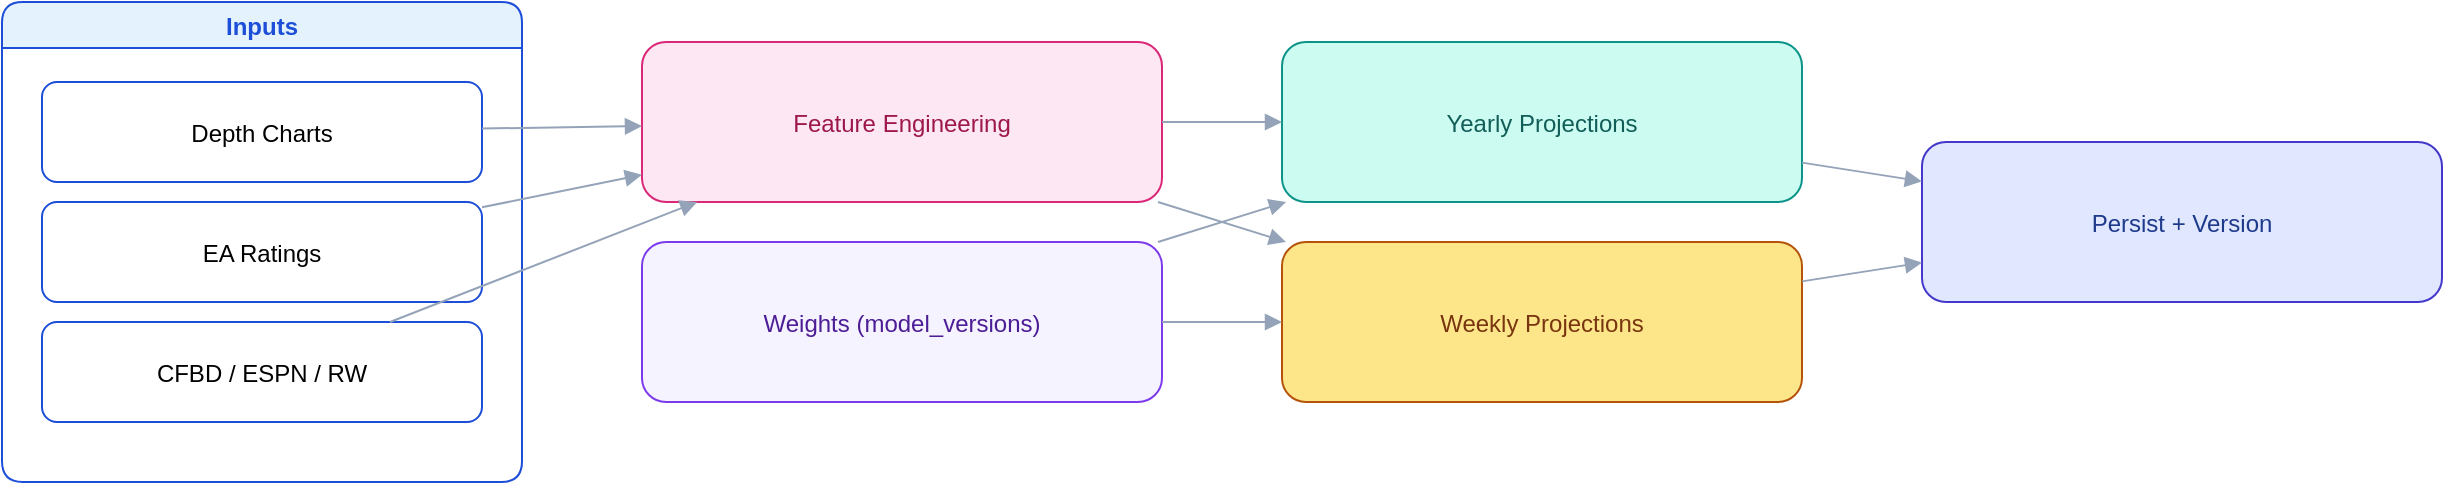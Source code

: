<mxfile version="24.7.2" type="device"><diagram id="projections" name="Projections"><mxGraphModel dx="1392" dy="850" grid="1" gridSize="10" guides="1" tooltips="1" connect="1" arrows="1" fold="1" page="1" pageScale="1" pageWidth="1920" pageHeight="1080" math="0" shadow="0"><root><mxCell id="0"/><mxCell id="1" parent="0"/><mxCell id="inputs" value="Inputs" style="swimlane;childLayout=stackLayout;fillColor=#E3F2FD;strokeColor=#1D4ED8;fontColor=#1D4ED8;rounded=1;" vertex="1" parent="1"><mxGeometry x="40" y="60" width="260" height="240" as="geometry"/></mxCell><mxCell id="dc" value="Depth Charts" style="rounded=1;fillColor=#FFFFFF;strokeColor=#1D4ED8;" vertex="1" parent="inputs"><mxGeometry x="20" y="40" width="220" height="50" as="geometry"/></mxCell><mxCell id="ratings" value="EA Ratings" style="rounded=1;fillColor=#FFFFFF;strokeColor=#1D4ED8;" vertex="1" parent="inputs"><mxGeometry x="20" y="100" width="220" height="50" as="geometry"/></mxCell><mxCell id="cfbd" value="CFBD / ESPN / RW" style="rounded=1;fillColor=#FFFFFF;strokeColor=#1D4ED8;" vertex="1" parent="inputs"><mxGeometry x="20" y="160" width="220" height="50" as="geometry"/></mxCell><mxCell id="fe" value="Feature Engineering" style="rounded=1;fillColor=#FCE7F3;strokeColor=#DB2777;fontColor=#9D174D;" vertex="1" parent="1"><mxGeometry x="360" y="80" width="260" height="80" as="geometry"/></mxCell><mxCell id="weights" value="Weights (model_versions)" style="rounded=1;fillColor=#F5F3FF;strokeColor=#7C3AED;fontColor=#4C1D95;" vertex="1" parent="1"><mxGeometry x="360" y="180" width="260" height="80" as="geometry"/></mxCell><mxCell id="yearly" value="Yearly Projections" style="rounded=1;fillColor=#CCFBF1;strokeColor=#0D9488;fontColor=#115E59;" vertex="1" parent="1"><mxGeometry x="680" y="80" width="260" height="80" as="geometry"/></mxCell><mxCell id="weekly" value="Weekly Projections" style="rounded=1;fillColor=#FDE68A;strokeColor=#B45309;fontColor=#78350F;" vertex="1" parent="1"><mxGeometry x="680" y="180" width="260" height="80" as="geometry"/></mxCell><mxCell id="persist" value="Persist + Version" style="rounded=1;fillColor=#E0E7FF;strokeColor=#4338CA;fontColor=#1E3A8A;" vertex="1" parent="1"><mxGeometry x="1000" y="130" width="260" height="80" as="geometry"/></mxCell><mxCell id="edge1" style="endArrow=block;endFill=1;strokeColor=#94A3B8;" edge="1" source="dc" target="fe" parent="1"><mxGeometry relative="1" as="geometry"/></mxCell><mxCell id="edge2" style="endArrow=block;endFill=1;strokeColor=#94A3B8;" edge="1" source="ratings" target="fe" parent="1"><mxGeometry relative="1" as="geometry"/></mxCell><mxCell id="edge3" style="endArrow=block;endFill=1;strokeColor=#94A3B8;" edge="1" source="cfbd" target="fe" parent="1"><mxGeometry relative="1" as="geometry"/></mxCell><mxCell id="edge4" style="endArrow=block;endFill=1;strokeColor=#94A3B8;" edge="1" source="fe" target="yearly" parent="1"><mxGeometry relative="1" as="geometry"/></mxCell><mxCell id="edge5" style="endArrow=block;endFill=1;strokeColor=#94A3B8;" edge="1" source="fe" target="weekly" parent="1"><mxGeometry relative="1" as="geometry"/></mxCell><mxCell id="edge6" style="endArrow=block;endFill=1;strokeColor=#94A3B8;" edge="1" source="weights" target="yearly" parent="1"><mxGeometry relative="1" as="geometry"/></mxCell><mxCell id="edge7" style="endArrow=block;endFill=1;strokeColor=#94A3B8;" edge="1" source="weights" target="weekly" parent="1"><mxGeometry relative="1" as="geometry"/></mxCell><mxCell id="edge8" style="endArrow=block;endFill=1;strokeColor=#94A3B8;" edge="1" source="yearly" target="persist" parent="1"><mxGeometry relative="1" as="geometry"/></mxCell><mxCell id="edge9" style="endArrow=block;endFill=1;strokeColor=#94A3B8;" edge="1" source="weekly" target="persist" parent="1"><mxGeometry relative="1" as="geometry"/></mxCell></root></mxGraphModel></diagram></mxfile>